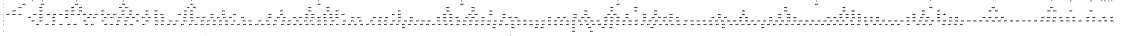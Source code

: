 digraph "DD" {
size = "7.5,10"
center = true;
edge [dir = none];
{ node [shape = plaintext];
  edge [style = invis];
  "CONST NODES" [style = invis];
" 0 " -> " 1 " -> " 2 " -> " 3 " -> " 4 " -> " 5 " -> " 6 " -> " 7 " -> " 8 " -> "CONST NODES"; 
}
{ rank = same; node [shape = box]; edge [style = invis];
"F0" -> "F1" -> "F2" -> "F3" -> "F4" -> "F5" -> "F6" -> "F7" -> "F8" -> "F9" -> "F10" -> "F11" -> "F12" -> "F13" -> "F14" -> "F15" -> "F16" -> "F17"; }
{ rank = same; " 0 ";
"0x8ed2df";
"0x8ed18d";
"0x8ed363";
"0x8ed0c2";
"0x8ed0d2";
"0x8ed269";
"0x8ed1f3";
"0x8ed0f8";
"0x8ed135";
}
{ rank = same; " 1 ";
"0x8ed3a1";
"0x8ed1cd";
"0x8ed0d1";
"0x8ed0f0";
"0x8ed239";
"0x8ed334";
"0x8ed1f2";
"0x8ed268";
"0x8ed0f7";
"0x8ed4d9";
"0x8ed18c";
"0x8ed3bb";
"0x8ed0c1";
"0x8ed12a";
"0x8ed177";
"0x8ed2b2";
"0x8ed2de";
"0x8ed362";
"0x8ed134";
}
{ rank = same; " 2 ";
"0x8ed0cf";
"0x8ed3a0";
"0x8ed3ba";
"0x8ed2dd";
"0x8ed1da";
"0x8ed0ef";
"0x8ed1f1";
"0x8ed361";
"0x8ed1cc";
"0x8ed35a";
"0x8ed4e7";
"0x8ed320";
"0x8ed129";
"0x8ed12e";
"0x8ed398";
"0x8ed333";
"0x8ed4cf";
"0x8ed17b";
"0x8ed4f3";
"0x8ed24a";
"0x8ed151";
"0x8ed286";
"0x8ed133";
"0x8ed211";
"0x8ed176";
"0x8ed0bf";
"0x8ed10a";
"0x8ed4d8";
"0x8ed18b";
"0x8ed0e3";
"0x8ed1a4";
"0x8ed238";
"0x8ed0f5";
"0x8ed3b7";
"0x8ed267";
"0x8ed2b1";
"0x8ed2c1";
}
{ rank = same; " 3 ";
"0x8ed2d1";
"0x8ed145";
"0x8ed0df";
"0x8ed1cb";
"0x8ed11c";
"0x8ed2b9";
"0x8ed0bb";
"0x8ed150";
"0x8ed263";
"0x8ed1d1";
"0x8ed0ee";
"0x8ed0be";
"0x8ed393";
"0x8ed175";
"0x8ed360";
"0x8ed0cb";
"0x8ed1e7";
"0x8ed178";
"0x8ed249";
"0x8ed2dc";
"0x8ed2b0";
"0x8ed128";
"0x8ed237";
"0x8ed326";
"0x8ed276";
"0x8ed39f";
"0x8ed210";
"0x8ed266";
"0x8ed353";
"0x8ed2c0";
"0x8ed108";
"0x8ed0e2";
"0x8ed319";
"0x8ed109";
"0x8ed12d";
"0x8ed131";
"0x8ed39c";
"0x8ed1d9";
"0x8ed0c0";
"0x8ed2a8";
"0x8ed17a";
"0x8ed359";
"0x8ed242";
"0x8ed31f";
"0x8ed234";
"0x8ed0d0";
"0x8ed397";
"0x8ed1a3";
"0x8ed0f6";
"0x8ed183";
"0x8ed132";
"0x8ed0e7";
"0x8ed12b";
"0x8ed332";
"0x8ed198";
"0x8ed1f0";
"0x8ed0f2";
"0x8ed0f4";
"0x8ed308";
"0x8ed16d";
"0x8ed200";
"0x8ed18a";
"0x8ed285";
"0x8ed1c6";
"0x8ed0ce";
}
{ rank = same; " 4 ";
"0x8ed3ad";
"0x8ed3b6";
"0x8ed1d8";
"0x8ed1c8";
"0x8ed233";
"0x8ed0de";
"0x8ed0ed";
"0x8ed1a2";
"0x8ed4e4";
"0x8ed1d0";
"0x8ed11b";
"0x8ed2a7";
"0x8ed375";
"0x8ed164";
"0x8ed4f7";
"0x8ed191";
"0x8ed25e";
"0x8ed1f8";
"0x8ed4d7";
"0x8ed4ce";
"0x8ed2da";
"0x8ed26f";
"0x8ed4ca";
"0x8ed13b";
"0x8ed20f";
"0x8ed2db";
"0x8ed2af";
"0x8ed1c5";
"0x8ed12c";
"0x8ed35d";
"0x8ed230";
"0x8ed0ba";
"0x8ed246";
"0x8ed314";
"0x8ed265";
"0x8ed323";
"0x8ed23d";
"0x8ed1ce";
"0x8ed197";
"0x8ed350";
"0x8ed16c";
"0x8ed307";
"0x8ed2be";
"0x8ed4f5";
"0x8ed3b9";
"0x8ed15a";
"0x8ed39b";
"0x8ed1ef";
"0x8ed2ce";
"0x8ed4e6";
"0x8ed118";
"0x8ed4c3";
"0x8ed0e6";
"0x8ed2d0";
"0x8ed2a4";
"0x8ed22a";
"0x8ed241";
"0x8ed144";
"0x8ed2b8";
"0x8ed1c2";
"0x8ed204";
"0x8ed356";
"0x8ed38b";
"0x8ed4f2";
"0x8ed31c";
"0x8ed189";
"0x8ed352";
"0x8ed392";
"0x8ed19a";
"0x8ed2b6";
"0x8ed0fe";
"0x8ed112";
"0x8ed27d";
"0x8ed1e6";
"0x8ed325";
"0x8ed369";
"0x8ed174";
"0x8ed4ec";
"0x8ed179";
"0x8ed262";
"0x8ed32f";
"0x8ed0f3";
"0x8ed396";
"0x8ed127";
"0x8ed3b4";
"0x8ed236";
"0x8ed304";
"0x8ed39e";
"0x8ed331";
"0x8ed248";
"0x8ed1ed";
"0x8ed2ad";
"0x8ed35f";
"0x8ed31e";
"0x8ed1ca";
"0x8ed0ca";
"0x8ed149";
"0x8ed2bf";
"0x8ed14f";
"0x8ed1ff";
"0x8ed275";
"0x8ed284";
"0x8ed318";
"0x8ed107";
"0x8ed380";
"0x8ed358";
"0x8ed130";
}
{ rank = same; " 5 ";
"0x8ed306";
"0x8ed1fa";
"0x8ed321";
"0x8ed315";
"0x8ed4d6";
"0x8ed35c";
"0x8ed14e";
"0x8ed196";
"0x8ed26e";
"0x8ed35e";
"0x8ed312";
"0x8ed34e";
"0x8ed4c5";
"0x8ed367";
"0x8ed240";
"0x8ed39a";
"0x8ed32e";
"0x8ed2a2";
"0x8ed324";
"0x8ed390";
"0x8ed111";
"0x8ed27c";
"0x8ed2a3";
"0x8ed21f";
"0x8ed13a";
"0x8ed1a1";
"0x8ed373";
"0x8ed2b3";
"0x8ed35b";
"0x8ed31b";
"0x8ed4c1";
"0x8ed394";
"0x8ed4eb";
"0x8ed194";
"0x8ed1d7";
"0x8ed354";
"0x8ed19c";
"0x8ed4de";
"0x8ed1b2";
"0x8ed31d";
"0x8ed163";
"0x8ed2a6";
"0x8ed2ae";
"0x8ed1c9";
"0x8ed4f0";
"0x8ed1ee";
"0x8ed4e2";
"0x8ed2bd";
"0x8ed0b9";
"0x8ed2b7";
"0x8ed281";
"0x8ed4d5";
"0x8ed302";
"0x8ed317";
"0x8ed2a5";
"0x8ed386";
"0x8ed1f5";
"0x8ed38a";
"0x8ed313";
"0x8ed16b";
"0x8ed29b";
"0x8ed283";
"0x8ed3b8";
"0x8ed1dd";
"0x8ed2ac";
"0x8ed201";
"0x8ed11a";
"0x8ed140";
"0x8ed4e5";
"0x8ed355";
"0x8ed20e";
"0x8ed39d";
"0x8ed232";
"0x8ed399";
"0x8ed1b8";
"0x8ed395";
"0x8ed225";
"0x8ed17f";
"0x8ed2c4";
"0x8ed161";
"0x8ed173";
"0x8ed126";
"0x8ed22f";
"0x8ed2aa";
"0x8ed3b5";
"0x8ed279";
"0x8ed37f";
"0x8ed322";
"0x8ed4c9";
"0x8ed3b3";
"0x8ed351";
"0x8ed330";
"0x8ed199";
"0x8ed25d";
"0x8ed24e";
"0x8ed229";
"0x8ed0fd";
"0x8ed4c2";
"0x8ed3ac";
"0x8ed2ba";
"0x8ed217";
"0x8ed303";
"0x8ed1b0";
"0x8ed3ab";
"0x8ed305";
"0x8ed235";
"0x8ed1c4";
"0x8ed250";
"0x8ed1c7";
"0x8ed2c9";
"0x8ed2f4";
"0x8ed117";
"0x8ed4cd";
"0x8ed261";
"0x8ed1fe";
"0x8ed31a";
"0x8ed4f1";
"0x8ed357";
"0x8ed2d9";
"0x8ed4c8";
"0x8ed2fe";
"0x8ed2e8";
"0x8ed32d";
"0x8ed368";
"0x8ed272";
"0x8ed2b5";
"0x8ed0c9";
"0x8ed188";
"0x8ed208";
"0x8ed1e5";
"0x8ed0ec";
"0x8ed391";
"0x8ed105";
"0x8ed3b2";
"0x8ed34f";
"0x8ed37e";
"0x8ed159";
"0x8ed4e3";
"0x8ed1f7";
"0x8ed264";
"0x8ed274";
"0x8ed203";
"0x8ed1c1";
"0x8ed1cf";
"0x8ed374";
"0x8ed23c";
"0x8ed2cd";
"0x8ed26b";
"0x8ed1ec";
"0x8ed190";
"0x8ed2cf";
"0x8ed0e5";
"0x8ed0dc";
"0x8ed143";
"0x8ed244";
}
{ rank = same; " 6 ";
"0x8ed0eb";
"0x8ed13e";
"0x8ed0d4";
"0x8ed28b";
"0x8ed260";
"0x8ed271";
"0x8ed25f";
"0x8ed2a1";
"0x8ed23e";
"0x8ed243";
"0x8ed125";
"0x8ed0c5";
"0x8ed26c";
"0x8ed158";
"0x8ed26d";
"0x8ed142";
"0x8ed1a6";
"0x8ed23f";
"0x8ed23b";
"0x8ed26a";
"0x8ed110";
"0x8ed1d2";
"0x8ed106";
"0x8ed138";
"0x8ed273";
"0x8ed148";
"0x8ed141";
"0x8ed0e0";
"0x8ed1dc";
"0x8ed205";
"0x8ed1df";
"0x8ed18f";
"0x8ed29a";
"0x8ed21e";
"0x8ed0bd";
"0x8ed0cd";
"0x8ed1f9";
"0x8ed192";
"0x8ed216";
"0x8ed2f9";
"0x8ed0e1";
"0x8ed1ac";
"0x8ed0f1";
"0x8ed372";
"0x8ed103";
"0x8ed1c3";
"0x8ed13f";
"0x8ed33c";
"0x8ed2e7";
"0x8ed1f4";
"0x8ed343";
"0x8ed24d";
"0x8ed21a";
"0x8ed155";
"0x8ed1a0";
"0x8ed195";
"0x8ed27a";
"0x8ed19f";
"0x8ed0ff";
"0x8ed193";
"0x8ed27b";
"0x8ed10d";
"0x8ed25b";
"0x8ed207";
"0x8ed0e4";
"0x8ed231";
"0x8ed0db";
"0x8ed252";
"0x8ed0c4";
"0x8ed294";
"0x8ed293";
"0x8ed27e";
"0x8ed1fb";
"0x8ed2cc";
"0x8ed1fd";
"0x8ed280";
"0x8ed15b";
"0x8ed27f";
"0x8ed2a9";
"0x8ed139";
"0x8ed0b5";
"0x8ed160";
"0x8ed278";
"0x8ed101";
"0x8ed277";
"0x8ed0f9";
"0x8ed14d";
"0x8ed0dd";
"0x8ed25c";
"0x8ed113";
"0x8ed1d6";
"0x8ed186";
"0x8ed2ab";
"0x8ed1ad";
"0x8ed16a";
"0x8ed166";
"0x8ed2d8";
"0x8ed169";
"0x8ed12f";
"0x8ed0b8";
"0x8ed0c8";
"0x8ed245";
"0x8ed119";
"0x8ed2ee";
"0x8ed120";
"0x8ed20d";
"0x8ed1ae";
"0x8ed153";
"0x8ed1a5";
"0x8ed2e4";
"0x8ed0da";
"0x8ed187";
"0x8ed212";
"0x8ed17d";
"0x8ed0d5";
"0x8ed1b1";
"0x8ed152";
"0x8ed16e";
"0x8ed2e6";
"0x8ed2e9";
"0x8ed1c0";
"0x8ed21b";
"0x8ed1a9";
"0x8ed1f6";
"0x8ed288";
"0x8ed24f";
"0x8ed18e";
"0x8ed23a";
"0x8ed20a";
"0x8ed0fc";
"0x8ed0d6";
"0x8ed2bc";
"0x8ed282";
"0x8ed2f3";
"0x8ed1aa";
"0x8ed2ef";
"0x8ed104";
"0x8ed289";
"0x8ed10e";
"0x8ed1b7";
"0x8ed270";
"0x8ed347";
"0x8ed287";
}
{ rank = same; " 7 ";
"0x8ed0cc";
"0x8ed0b7";
"0x8ed0c7";
"0x8ed136";
"0x8ed0fa";
"0x8ed0c3";
"0x8ed0d3";
"0x8ed137";
"0x8ed13d";
"0x8ed13c";
"0x8ed0bc";
"0x8ed0fb";
}
{ rank = same; " 8 ";
"0x8ed0c6";
"0x8ed0b6";
}
{ rank = same; "CONST NODES";
{ node [shape = box]; "0x5c15b4";
"0x5c15b3";
}
}
"F0" -> "0x8ed0c2" [style = solid];
"F1" -> "0x8ed0d2" [style = solid];
"F2" -> "0x8ed0f8" [style = solid];
"F3" -> "0x8ed135" [style = solid];
"F4" -> "0x8ed18d" [style = solid];
"F5" -> "0x8ed1f3" [style = solid];
"F6" -> "0x8ed269" [style = solid];
"F7" -> "0x8ed2df" [style = solid];
"F8" -> "0x8ed363" [style = solid];
"F9" -> "0x8ed3a1" [style = solid];
"F10" -> "0x8ed3bb" [style = solid];
"F11" -> "0x8ed4d9" [style = solid];
"F12" -> "0x8ed4e7" [style = solid];
"F13" -> "0x8ed4f3" [style = solid];
"F14" -> "0x8ed4f5" [style = solid];
"F15" -> "0x8ed4f7" [style = solid];
"F16" -> "0x5c15b4" [style = solid];
"F17" -> "0x8ed4c2" [style = solid];
"0x8ed2df" -> "0x8ed2b2";
"0x8ed2df" -> "0x8ed2de" [style = dashed];
"0x8ed18d" -> "0x8ed177";
"0x8ed18d" -> "0x8ed18c" [style = dashed];
"0x8ed363" -> "0x8ed362";
"0x8ed363" -> "0x8ed334" [style = dashed];
"0x8ed0c2" -> "0x8ed0c1";
"0x8ed0c2" -> "0x5c15b4" [style = dashed];
"0x8ed0d2" -> "0x8ed0d1";
"0x8ed0d2" -> "0x5c15b4" [style = dashed];
"0x8ed269" -> "0x8ed239";
"0x8ed269" -> "0x8ed268" [style = dashed];
"0x8ed1f3" -> "0x8ed1cd";
"0x8ed1f3" -> "0x8ed1f2" [style = dashed];
"0x8ed0f8" -> "0x8ed0f0";
"0x8ed0f8" -> "0x8ed0f7" [style = dashed];
"0x8ed135" -> "0x8ed12a";
"0x8ed135" -> "0x8ed134" [style = dashed];
"0x8ed3a1" -> "0x8ed398";
"0x8ed3a1" -> "0x8ed3a0" [style = dashed];
"0x8ed1cd" -> "0x8ed1a4";
"0x8ed1cd" -> "0x8ed1cc" [style = dashed];
"0x8ed0d1" -> "0x8ed0cf";
"0x8ed0d1" -> "0x8ed0d0" [style = dashed];
"0x8ed0f0" -> "0x8ed0e3";
"0x8ed0f0" -> "0x8ed0ef" [style = dashed];
"0x8ed239" -> "0x8ed211";
"0x8ed239" -> "0x8ed238" [style = dashed];
"0x8ed334" -> "0x8ed320";
"0x8ed334" -> "0x8ed333" [style = dashed];
"0x8ed1f2" -> "0x8ed1da";
"0x8ed1f2" -> "0x8ed1f1" [style = dashed];
"0x8ed268" -> "0x8ed24a";
"0x8ed268" -> "0x8ed267" [style = dashed];
"0x8ed0f7" -> "0x8ed0f5";
"0x8ed0f7" -> "0x8ed0f6" [style = dashed];
"0x8ed4d9" -> "0x8ed4d8";
"0x8ed4d9" -> "0x8ed4cf" [style = dashed];
"0x8ed18c" -> "0x8ed17b";
"0x8ed18c" -> "0x8ed18b" [style = dashed];
"0x8ed3bb" -> "0x8ed3b7";
"0x8ed3bb" -> "0x8ed3ba" [style = dashed];
"0x8ed0c1" -> "0x8ed0bf";
"0x8ed0c1" -> "0x8ed0c0" [style = dashed];
"0x8ed12a" -> "0x8ed10a";
"0x8ed12a" -> "0x8ed129" [style = dashed];
"0x8ed177" -> "0x8ed151";
"0x8ed177" -> "0x8ed176" [style = dashed];
"0x8ed2b2" -> "0x8ed286";
"0x8ed2b2" -> "0x8ed2b1" [style = dashed];
"0x8ed2de" -> "0x8ed2c1";
"0x8ed2de" -> "0x8ed2dd" [style = dashed];
"0x8ed362" -> "0x8ed35a";
"0x8ed362" -> "0x8ed361" [style = dashed];
"0x8ed134" -> "0x8ed12e";
"0x8ed134" -> "0x8ed133" [style = dashed];
"0x8ed0cf" -> "0x8ed0cb";
"0x8ed0cf" -> "0x8ed0ce" [style = dashed];
"0x8ed3a0" -> "0x8ed39c";
"0x8ed3a0" -> "0x8ed39f" [style = dashed];
"0x8ed3ba" -> "0x8ed3b9";
"0x8ed3ba" -> "0x8ed3ad" [style = dashed];
"0x8ed2dd" -> "0x8ed2dc";
"0x8ed2dd" -> "0x8ed2d1" [style = dashed];
"0x8ed1da" -> "0x8ed1d1";
"0x8ed1da" -> "0x8ed1d9" [style = dashed];
"0x8ed0ef" -> "0x8ed0e7";
"0x8ed0ef" -> "0x8ed0ee" [style = dashed];
"0x8ed1f1" -> "0x8ed1f0";
"0x8ed1f1" -> "0x8ed1e7" [style = dashed];
"0x8ed361" -> "0x8ed360";
"0x8ed361" -> "0x8ed308" [style = dashed];
"0x8ed1cc" -> "0x8ed1c6";
"0x8ed1cc" -> "0x8ed1cb" [style = dashed];
"0x8ed35a" -> "0x8ed353";
"0x8ed35a" -> "0x8ed359" [style = dashed];
"0x8ed4e7" -> "0x8ed4e4";
"0x8ed4e7" -> "0x8ed4e6" [style = dashed];
"0x8ed320" -> "0x8ed319";
"0x8ed320" -> "0x8ed31f" [style = dashed];
"0x8ed129" -> "0x8ed128";
"0x8ed129" -> "0x8ed11c" [style = dashed];
"0x8ed12e" -> "0x8ed12b";
"0x8ed12e" -> "0x8ed12d" [style = dashed];
"0x8ed398" -> "0x8ed393";
"0x8ed398" -> "0x8ed397" [style = dashed];
"0x8ed333" -> "0x8ed326";
"0x8ed333" -> "0x8ed332" [style = dashed];
"0x8ed4cf" -> "0x8ed4ca";
"0x8ed4cf" -> "0x8ed4ce" [style = dashed];
"0x8ed17b" -> "0x8ed178";
"0x8ed17b" -> "0x8ed17a" [style = dashed];
"0x8ed4f3" -> "0x8ed4f2";
"0x8ed4f3" -> "0x8ed4ec" [style = dashed];
"0x8ed24a" -> "0x8ed242";
"0x8ed24a" -> "0x8ed249" [style = dashed];
"0x8ed151" -> "0x8ed145";
"0x8ed151" -> "0x8ed150" [style = dashed];
"0x8ed286" -> "0x8ed276";
"0x8ed286" -> "0x8ed285" [style = dashed];
"0x8ed133" -> "0x8ed131";
"0x8ed133" -> "0x8ed132" [style = dashed];
"0x8ed211" -> "0x8ed200";
"0x8ed211" -> "0x8ed210" [style = dashed];
"0x8ed176" -> "0x8ed175";
"0x8ed176" -> "0x8ed16d" [style = dashed];
"0x8ed0bf" -> "0x8ed0bb";
"0x8ed0bf" -> "0x8ed0be" [style = dashed];
"0x8ed10a" -> "0x8ed108";
"0x8ed10a" -> "0x8ed109" [style = dashed];
"0x8ed4d8" -> "0x8ed4d7";
"0x8ed4d8" -> "0x8ed4c3" [style = dashed];
"0x8ed18b" -> "0x8ed18a";
"0x8ed18b" -> "0x8ed183" [style = dashed];
"0x8ed0e3" -> "0x8ed0df";
"0x8ed0e3" -> "0x8ed0e2" [style = dashed];
"0x8ed1a4" -> "0x8ed198";
"0x8ed1a4" -> "0x8ed1a3" [style = dashed];
"0x8ed238" -> "0x8ed234";
"0x8ed238" -> "0x8ed237" [style = dashed];
"0x8ed0f5" -> "0x8ed0f2";
"0x8ed0f5" -> "0x8ed0f4" [style = dashed];
"0x8ed3b7" -> "0x8ed3b4";
"0x8ed3b7" -> "0x8ed3b6" [style = dashed];
"0x8ed267" -> "0x8ed263";
"0x8ed267" -> "0x8ed266" [style = dashed];
"0x8ed2b1" -> "0x8ed2a8";
"0x8ed2b1" -> "0x8ed2b0" [style = dashed];
"0x8ed2c1" -> "0x8ed2b9";
"0x8ed2c1" -> "0x8ed2c0" [style = dashed];
"0x8ed2d1" -> "0x8ed2ce";
"0x8ed2d1" -> "0x8ed2d0" [style = dashed];
"0x8ed145" -> "0x8ed13b";
"0x8ed145" -> "0x8ed144" [style = dashed];
"0x8ed0df" -> "0x8ed0d4";
"0x8ed0df" -> "0x8ed0de" [style = dashed];
"0x8ed1cb" -> "0x8ed1c8";
"0x8ed1cb" -> "0x8ed1ca" [style = dashed];
"0x8ed11c" -> "0x8ed118";
"0x8ed11c" -> "0x8ed11b" [style = dashed];
"0x8ed2b9" -> "0x8ed2b6";
"0x8ed2b9" -> "0x8ed2b8" [style = dashed];
"0x8ed0bb" -> "0x5c15b3";
"0x8ed0bb" -> "0x8ed0ba" [style = dashed];
"0x8ed150" -> "0x8ed14f";
"0x8ed150" -> "0x8ed149" [style = dashed];
"0x8ed263" -> "0x8ed25e";
"0x8ed263" -> "0x8ed262" [style = dashed];
"0x8ed1d1" -> "0x8ed1ce";
"0x8ed1d1" -> "0x8ed1d0" [style = dashed];
"0x8ed0ee" -> "0x8ed0ed";
"0x8ed0ee" -> "0x8ed0b5" [style = dashed];
"0x8ed0be" -> "0x5c15b3";
"0x8ed0be" -> "0x8ed0bd" [style = dashed];
"0x8ed393" -> "0x8ed392";
"0x8ed393" -> "0x8ed369" [style = dashed];
"0x8ed175" -> "0x8ed174";
"0x8ed175" -> "0x8ed15a" [style = dashed];
"0x8ed360" -> "0x8ed35d";
"0x8ed360" -> "0x8ed35f" [style = dashed];
"0x8ed0cb" -> "0x8ed0c4";
"0x8ed0cb" -> "0x8ed0ca" [style = dashed];
"0x8ed1e7" -> "0x8ed1e6";
"0x8ed1e7" -> "0x8ed0b5" [style = dashed];
"0x8ed178" -> "0x8ed10d";
"0x8ed178" -> "0x8ed0b5" [style = dashed];
"0x8ed249" -> "0x8ed246";
"0x8ed249" -> "0x8ed248" [style = dashed];
"0x8ed2dc" -> "0x8ed2da";
"0x8ed2dc" -> "0x8ed2db" [style = dashed];
"0x8ed2b0" -> "0x8ed2ad";
"0x8ed2b0" -> "0x8ed2af" [style = dashed];
"0x8ed128" -> "0x8ed127";
"0x8ed128" -> "0x8ed112" [style = dashed];
"0x8ed237" -> "0x8ed236";
"0x8ed237" -> "0x8ed22a" [style = dashed];
"0x8ed326" -> "0x8ed323";
"0x8ed326" -> "0x8ed325" [style = dashed];
"0x8ed276" -> "0x8ed26f";
"0x8ed276" -> "0x8ed275" [style = dashed];
"0x8ed39f" -> "0x8ed39e";
"0x8ed39f" -> "0x8ed38b" [style = dashed];
"0x8ed210" -> "0x8ed204";
"0x8ed210" -> "0x8ed20f" [style = dashed];
"0x8ed266" -> "0x8ed265";
"0x8ed266" -> "0x8ed0bd" [style = dashed];
"0x8ed353" -> "0x8ed350";
"0x8ed353" -> "0x8ed352" [style = dashed];
"0x8ed2c0" -> "0x8ed2be";
"0x8ed2c0" -> "0x8ed2bf" [style = dashed];
"0x8ed108" -> "0x8ed0fe";
"0x8ed108" -> "0x8ed107" [style = dashed];
"0x8ed0e2" -> "0x5c15b3";
"0x8ed0e2" -> "0x8ed0e1" [style = dashed];
"0x8ed319" -> "0x8ed314";
"0x8ed319" -> "0x8ed318" [style = dashed];
"0x8ed109" -> "0x8ed0bc";
"0x8ed109" -> "0x8ed0cd" [style = dashed];
"0x8ed12d" -> "0x8ed12c";
"0x8ed12d" -> "0x5c15b4" [style = dashed];
"0x8ed131" -> "0x8ed130";
"0x8ed131" -> "0x5c15b4" [style = dashed];
"0x8ed39c" -> "0x8ed39b";
"0x8ed39c" -> "0x8ed380" [style = dashed];
"0x8ed1d9" -> "0x8ed1d8";
"0x8ed1d9" -> "0x8ed0bd" [style = dashed];
"0x8ed0c0" -> "0x5c15b3";
"0x8ed0c0" -> "0x5c15b4" [style = dashed];
"0x8ed2a8" -> "0x8ed2a4";
"0x8ed2a8" -> "0x8ed2a7" [style = dashed];
"0x8ed17a" -> "0x8ed179";
"0x8ed17a" -> "0x8ed0b5" [style = dashed];
"0x8ed359" -> "0x8ed356";
"0x8ed359" -> "0x8ed358" [style = dashed];
"0x8ed242" -> "0x8ed23d";
"0x8ed242" -> "0x8ed241" [style = dashed];
"0x8ed31f" -> "0x8ed31c";
"0x8ed31f" -> "0x8ed31e" [style = dashed];
"0x8ed234" -> "0x8ed230";
"0x8ed234" -> "0x8ed233" [style = dashed];
"0x8ed0d0" -> "0x8ed0b5";
"0x8ed0d0" -> "0x5c15b3" [style = dashed];
"0x8ed397" -> "0x8ed396";
"0x8ed397" -> "0x8ed375" [style = dashed];
"0x8ed1a3" -> "0x8ed19a";
"0x8ed1a3" -> "0x8ed1a2" [style = dashed];
"0x8ed0f6" -> "0x8ed0b5";
"0x8ed0f6" -> "0x5c15b4" [style = dashed];
"0x8ed183" -> "0x8ed0bd";
"0x8ed183" -> "0x5c15b4" [style = dashed];
"0x8ed132" -> "0x8ed0c5";
"0x8ed132" -> "0x5c15b4" [style = dashed];
"0x8ed0e7" -> "0x8ed0e6";
"0x8ed0e7" -> "0x8ed0b5" [style = dashed];
"0x8ed12b" -> "0x8ed0d5";
"0x8ed12b" -> "0x5c15b4" [style = dashed];
"0x8ed332" -> "0x8ed32f";
"0x8ed332" -> "0x8ed331" [style = dashed];
"0x8ed198" -> "0x8ed191";
"0x8ed198" -> "0x8ed197" [style = dashed];
"0x8ed1f0" -> "0x8ed1ed";
"0x8ed1f0" -> "0x8ed1ef" [style = dashed];
"0x8ed0f2" -> "0x8ed0f1";
"0x8ed0f2" -> "0x5c15b4" [style = dashed];
"0x8ed0f4" -> "0x8ed0f3";
"0x8ed0f4" -> "0x5c15b4" [style = dashed];
"0x8ed308" -> "0x8ed304";
"0x8ed308" -> "0x8ed307" [style = dashed];
"0x8ed16d" -> "0x8ed164";
"0x8ed16d" -> "0x8ed16c" [style = dashed];
"0x8ed200" -> "0x8ed1f8";
"0x8ed200" -> "0x8ed1ff" [style = dashed];
"0x8ed18a" -> "0x8ed189";
"0x8ed18a" -> "0x8ed11b" [style = dashed];
"0x8ed285" -> "0x8ed27d";
"0x8ed285" -> "0x8ed284" [style = dashed];
"0x8ed1c6" -> "0x8ed1c2";
"0x8ed1c6" -> "0x8ed1c5" [style = dashed];
"0x8ed0ce" -> "0x8ed0b5";
"0x8ed0ce" -> "0x8ed0cd" [style = dashed];
"0x8ed3ad" -> "0x8ed3ab";
"0x8ed3ad" -> "0x8ed3ac" [style = dashed];
"0x8ed3b6" -> "0x8ed3b5";
"0x8ed3b6" -> "0x8ed3ac" [style = dashed];
"0x8ed1d8" -> "0x8ed1d7";
"0x8ed1d8" -> "0x8ed0da" [style = dashed];
"0x8ed1c8" -> "0x8ed1c7";
"0x8ed1c8" -> "0x8ed1b8" [style = dashed];
"0x8ed233" -> "0x8ed232";
"0x8ed233" -> "0x8ed21f" [style = dashed];
"0x8ed0de" -> "0x8ed0dc";
"0x8ed0de" -> "0x8ed0dd" [style = dashed];
"0x8ed0ed" -> "0x8ed0eb";
"0x8ed0ed" -> "0x8ed0ec" [style = dashed];
"0x8ed1a2" -> "0x8ed1a1";
"0x8ed1a2" -> "0x8ed19c" [style = dashed];
"0x8ed4e4" -> "0x8ed4e2";
"0x8ed4e4" -> "0x8ed4e3" [style = dashed];
"0x8ed1d0" -> "0x8ed1cf";
"0x8ed1d0" -> "0x8ed0bd" [style = dashed];
"0x8ed11b" -> "0x8ed11a";
"0x8ed11b" -> "0x8ed119" [style = dashed];
"0x8ed2a7" -> "0x8ed2a5";
"0x8ed2a7" -> "0x8ed2a6" [style = dashed];
"0x8ed375" -> "0x8ed373";
"0x8ed375" -> "0x8ed374" [style = dashed];
"0x8ed164" -> "0x8ed161";
"0x8ed164" -> "0x8ed163" [style = dashed];
"0x8ed4f7" -> "0x8ed4c5";
"0x8ed4f7" -> "0x5c15b4" [style = dashed];
"0x8ed191" -> "0x8ed18e";
"0x8ed191" -> "0x8ed190" [style = dashed];
"0x8ed25e" -> "0x8ed25d";
"0x8ed25e" -> "0x8ed24e" [style = dashed];
"0x8ed1f8" -> "0x8ed1f5";
"0x8ed1f8" -> "0x8ed1f7" [style = dashed];
"0x8ed4d7" -> "0x8ed4d5";
"0x8ed4d7" -> "0x8ed4d6" [style = dashed];
"0x8ed4ce" -> "0x8ed4cd";
"0x8ed4ce" -> "0x5c15b4" [style = dashed];
"0x8ed2da" -> "0x8ed2d9";
"0x8ed2da" -> "0x8ed2c4" [style = dashed];
"0x8ed26f" -> "0x8ed26b";
"0x8ed26f" -> "0x8ed26e" [style = dashed];
"0x8ed4ca" -> "0x8ed4c8";
"0x8ed4ca" -> "0x8ed4c9" [style = dashed];
"0x8ed13b" -> "0x8ed138";
"0x8ed13b" -> "0x8ed13a" [style = dashed];
"0x8ed20f" -> "0x8ed20e";
"0x8ed20f" -> "0x8ed208" [style = dashed];
"0x8ed2db" -> "0x8ed1b2";
"0x8ed2db" -> "0x8ed1b1" [style = dashed];
"0x8ed2af" -> "0x8ed2ae";
"0x8ed2af" -> "0x8ed29b" [style = dashed];
"0x8ed1c5" -> "0x8ed1c4";
"0x8ed1c5" -> "0x8ed1b0" [style = dashed];
"0x8ed12c" -> "0x8ed0d4";
"0x8ed12c" -> "0x5c15b3" [style = dashed];
"0x8ed35d" -> "0x8ed35b";
"0x8ed35d" -> "0x8ed35c" [style = dashed];
"0x8ed230" -> "0x8ed22f";
"0x8ed230" -> "0x8ed217" [style = dashed];
"0x8ed0ba" -> "0x8ed0b9";
"0x8ed0ba" -> "0x8ed0b8" [style = dashed];
"0x8ed246" -> "0x8ed244";
"0x8ed246" -> "0x8ed245" [style = dashed];
"0x8ed314" -> "0x8ed312";
"0x8ed314" -> "0x8ed313" [style = dashed];
"0x8ed265" -> "0x8ed250";
"0x8ed265" -> "0x8ed264" [style = dashed];
"0x8ed323" -> "0x8ed321";
"0x8ed323" -> "0x8ed322" [style = dashed];
"0x8ed23d" -> "0x8ed23c";
"0x8ed23d" -> "0x8ed1a9" [style = dashed];
"0x8ed1ce" -> "0x8ed0d5";
"0x8ed1ce" -> "0x8ed155" [style = dashed];
"0x8ed197" -> "0x8ed194";
"0x8ed197" -> "0x8ed196" [style = dashed];
"0x8ed350" -> "0x8ed34e";
"0x8ed350" -> "0x8ed34f" [style = dashed];
"0x8ed16c" -> "0x8ed16b";
"0x8ed16c" -> "0x8ed16a" [style = dashed];
"0x8ed307" -> "0x8ed305";
"0x8ed307" -> "0x8ed306" [style = dashed];
"0x8ed2be" -> "0x8ed2ba";
"0x8ed2be" -> "0x8ed2bd" [style = dashed];
"0x8ed4f5" -> "0x8ed4f0";
"0x8ed4f5" -> "0x8ed4eb" [style = dashed];
"0x8ed3b9" -> "0x8ed3b8";
"0x8ed3b9" -> "0x8ed368" [style = dashed];
"0x8ed15a" -> "0x8ed159";
"0x8ed15a" -> "0x8ed10e" [style = dashed];
"0x8ed39b" -> "0x8ed399";
"0x8ed39b" -> "0x8ed39a" [style = dashed];
"0x8ed1ef" -> "0x8ed1ee";
"0x8ed1ef" -> "0x8ed1b1" [style = dashed];
"0x8ed2ce" -> "0x8ed2c9";
"0x8ed2ce" -> "0x8ed2cd" [style = dashed];
"0x8ed4e6" -> "0x8ed4e5";
"0x8ed4e6" -> "0x8ed4de" [style = dashed];
"0x8ed118" -> "0x8ed0f9";
"0x8ed118" -> "0x8ed117" [style = dashed];
"0x8ed4c3" -> "0x8ed4c1";
"0x8ed4c3" -> "0x8ed4c2" [style = dashed];
"0x8ed0e6" -> "0x8ed0e5";
"0x8ed0e6" -> "0x8ed0da" [style = dashed];
"0x8ed2d0" -> "0x8ed119";
"0x8ed2d0" -> "0x8ed2cf" [style = dashed];
"0x8ed2a4" -> "0x8ed2a2";
"0x8ed2a4" -> "0x8ed2a3" [style = dashed];
"0x8ed22a" -> "0x8ed229";
"0x8ed22a" -> "0x8ed1a0" [style = dashed];
"0x8ed241" -> "0x8ed240";
"0x8ed241" -> "0x8ed0f1" [style = dashed];
"0x8ed144" -> "0x8ed140";
"0x8ed144" -> "0x8ed143" [style = dashed];
"0x8ed2b8" -> "0x8ed2b7";
"0x8ed2b8" -> "0x8ed273" [style = dashed];
"0x8ed1c2" -> "0x8ed1c1";
"0x8ed1c2" -> "0x8ed1a9" [style = dashed];
"0x8ed204" -> "0x8ed201";
"0x8ed204" -> "0x8ed203" [style = dashed];
"0x8ed356" -> "0x8ed354";
"0x8ed356" -> "0x8ed355" [style = dashed];
"0x8ed38b" -> "0x8ed159";
"0x8ed38b" -> "0x8ed38a" [style = dashed];
"0x8ed4f2" -> "0x8ed4f0";
"0x8ed4f2" -> "0x8ed4f1" [style = dashed];
"0x8ed31c" -> "0x8ed31a";
"0x8ed31c" -> "0x8ed31b" [style = dashed];
"0x8ed189" -> "0x8ed188";
"0x8ed189" -> "0x8ed17f" [style = dashed];
"0x8ed352" -> "0x8ed351";
"0x8ed352" -> "0x8ed2e8" [style = dashed];
"0x8ed392" -> "0x8ed390";
"0x8ed392" -> "0x8ed391" [style = dashed];
"0x8ed19a" -> "0x8ed199";
"0x8ed19a" -> "0x8ed18e" [style = dashed];
"0x8ed2b6" -> "0x8ed2b3";
"0x8ed2b6" -> "0x8ed2b5" [style = dashed];
"0x8ed0fe" -> "0x8ed0f9";
"0x8ed0fe" -> "0x8ed0fd" [style = dashed];
"0x8ed112" -> "0x8ed111";
"0x8ed112" -> "0x8ed0bd" [style = dashed];
"0x8ed27d" -> "0x8ed279";
"0x8ed27d" -> "0x8ed27c" [style = dashed];
"0x8ed1e6" -> "0x8ed148";
"0x8ed1e6" -> "0x8ed1e5" [style = dashed];
"0x8ed325" -> "0x8ed324";
"0x8ed325" -> "0x8ed280" [style = dashed];
"0x8ed369" -> "0x8ed367";
"0x8ed369" -> "0x8ed368" [style = dashed];
"0x8ed174" -> "0x8ed173";
"0x8ed174" -> "0x8ed155" [style = dashed];
"0x8ed4ec" -> "0x8ed4eb";
"0x8ed4ec" -> "0x8ed0b6" [style = dashed];
"0x8ed179" -> "0x8ed0f9";
"0x8ed179" -> "0x8ed0e0" [style = dashed];
"0x8ed262" -> "0x8ed261";
"0x8ed262" -> "0x8ed260" [style = dashed];
"0x8ed32f" -> "0x8ed32d";
"0x8ed32f" -> "0x8ed32e" [style = dashed];
"0x8ed0f3" -> "0x8ed0c4";
"0x8ed0f3" -> "0x8ed0b5" [style = dashed];
"0x8ed396" -> "0x8ed394";
"0x8ed396" -> "0x8ed395" [style = dashed];
"0x8ed127" -> "0x8ed126";
"0x8ed127" -> "0x8ed10d" [style = dashed];
"0x8ed3b4" -> "0x8ed3b2";
"0x8ed3b4" -> "0x8ed3b3" [style = dashed];
"0x8ed236" -> "0x8ed235";
"0x8ed236" -> "0x8ed225" [style = dashed];
"0x8ed304" -> "0x8ed302";
"0x8ed304" -> "0x8ed303" [style = dashed];
"0x8ed39e" -> "0x8ed39d";
"0x8ed39e" -> "0x8ed386" [style = dashed];
"0x8ed331" -> "0x8ed250";
"0x8ed331" -> "0x8ed330" [style = dashed];
"0x8ed248" -> "0x8ed169";
"0x8ed248" -> "0x8ed0da" [style = dashed];
"0x8ed1ed" -> "0x8ed1ec";
"0x8ed1ed" -> "0x8ed1dd" [style = dashed];
"0x8ed2ad" -> "0x8ed2aa";
"0x8ed2ad" -> "0x8ed2ac" [style = dashed];
"0x8ed35f" -> "0x8ed35e";
"0x8ed35f" -> "0x8ed2fe" [style = dashed];
"0x8ed31e" -> "0x8ed31d";
"0x8ed31e" -> "0x8ed2f3" [style = dashed];
"0x8ed1ca" -> "0x8ed1c9";
"0x8ed1ca" -> "0x8ed1b1" [style = dashed];
"0x8ed0ca" -> "0x8ed0c9";
"0x8ed0ca" -> "0x8ed0c8" [style = dashed];
"0x8ed149" -> "0x8ed148";
"0x8ed149" -> "0x8ed10e" [style = dashed];
"0x8ed2bf" -> "0x8ed27f";
"0x8ed2bf" -> "0x8ed166" [style = dashed];
"0x8ed14f" -> "0x8ed14e";
"0x8ed14f" -> "0x8ed14d" [style = dashed];
"0x8ed1ff" -> "0x8ed1fa";
"0x8ed1ff" -> "0x8ed1fe" [style = dashed];
"0x8ed275" -> "0x8ed272";
"0x8ed275" -> "0x8ed274" [style = dashed];
"0x8ed284" -> "0x8ed281";
"0x8ed284" -> "0x8ed283" [style = dashed];
"0x8ed318" -> "0x8ed315";
"0x8ed318" -> "0x8ed317" [style = dashed];
"0x8ed107" -> "0x8ed105";
"0x8ed107" -> "0x8ed106" [style = dashed];
"0x8ed380" -> "0x8ed37e";
"0x8ed380" -> "0x8ed37f" [style = dashed];
"0x8ed358" -> "0x8ed357";
"0x8ed358" -> "0x8ed2f4" [style = dashed];
"0x8ed130" -> "0x8ed12f";
"0x8ed130" -> "0x8ed0c5" [style = dashed];
"0x8ed306" -> "0x8ed252";
"0x8ed306" -> "0x8ed29a" [style = dashed];
"0x8ed1fa" -> "0x8ed1a9";
"0x8ed1fa" -> "0x8ed1f9" [style = dashed];
"0x8ed321" -> "0x8ed2f9";
"0x8ed321" -> "0x8ed104" [style = dashed];
"0x8ed315" -> "0x8ed288";
"0x8ed315" -> "0x8ed1f9" [style = dashed];
"0x8ed4d6" -> "0x8ed13d";
"0x8ed4d6" -> "0x8ed0c6" [style = dashed];
"0x8ed35c" -> "0x8ed2e9";
"0x8ed35c" -> "0x8ed280" [style = dashed];
"0x8ed14e" -> "0x8ed0c5";
"0x8ed14e" -> "0x8ed14d" [style = dashed];
"0x8ed196" -> "0x8ed195";
"0x8ed196" -> "0x8ed17d" [style = dashed];
"0x8ed26e" -> "0x8ed23f";
"0x8ed26e" -> "0x8ed26d" [style = dashed];
"0x8ed35e" -> "0x8ed347";
"0x8ed35e" -> "0x8ed0ff" [style = dashed];
"0x8ed312" -> "0x8ed1d2";
"0x8ed312" -> "0x8ed2e4" [style = dashed];
"0x8ed34e" -> "0x8ed1d6";
"0x8ed34e" -> "0x8ed2e4" [style = dashed];
"0x8ed4c5" -> "0x5c15b4";
"0x8ed4c5" -> "0x5c15b3" [style = dashed];
"0x8ed367" -> "0x8ed287";
"0x8ed367" -> "0x8ed10e" [style = dashed];
"0x8ed240" -> "0x8ed23e";
"0x8ed240" -> "0x8ed23f" [style = dashed];
"0x8ed39a" -> "0x8ed25c";
"0x8ed39a" -> "0x8ed0c3" [style = dashed];
"0x8ed32e" -> "0x8ed280";
"0x8ed32e" -> "0x8ed29a" [style = dashed];
"0x8ed2a2" -> "0x8ed2a1";
"0x8ed2a2" -> "0x8ed288" [style = dashed];
"0x8ed324" -> "0x8ed0e4";
"0x8ed324" -> "0x8ed0ff" [style = dashed];
"0x8ed390" -> "0x8ed2a1";
"0x8ed390" -> "0x8ed10e" [style = dashed];
"0x8ed111" -> "0x8ed110";
"0x8ed111" -> "0x8ed0bd" [style = dashed];
"0x8ed27c" -> "0x8ed0d4";
"0x8ed27c" -> "0x8ed27b" [style = dashed];
"0x8ed2a3" -> "0x8ed289";
"0x8ed2a3" -> "0x8ed28b" [style = dashed];
"0x8ed21f" -> "0x8ed21e";
"0x8ed21f" -> "0x8ed205" [style = dashed];
"0x8ed13a" -> "0x8ed138";
"0x8ed13a" -> "0x8ed139" [style = dashed];
"0x8ed1a1" -> "0x8ed19f";
"0x8ed1a1" -> "0x8ed1a0" [style = dashed];
"0x8ed373" -> "0x8ed205";
"0x8ed373" -> "0x8ed372" [style = dashed];
"0x8ed2b3" -> "0x8ed26c";
"0x8ed2b3" -> "0x8ed23f" [style = dashed];
"0x8ed35b" -> "0x8ed343";
"0x8ed35b" -> "0x8ed104" [style = dashed];
"0x8ed31b" -> "0x8ed2ee";
"0x8ed31b" -> "0x8ed2f3" [style = dashed];
"0x8ed4c1" -> "0x8ed136";
"0x8ed4c1" -> "0x8ed0bc" [style = dashed];
"0x8ed394" -> "0x8ed20d";
"0x8ed394" -> "0x8ed372" [style = dashed];
"0x8ed4eb" -> "0x8ed0b6";
"0x8ed4eb" -> "0x5c15b4" [style = dashed];
"0x8ed194" -> "0x8ed192";
"0x8ed194" -> "0x8ed193" [style = dashed];
"0x8ed1d7" -> "0x8ed160";
"0x8ed1d7" -> "0x8ed1d6" [style = dashed];
"0x8ed354" -> "0x8ed289";
"0x8ed354" -> "0x8ed113" [style = dashed];
"0x8ed19c" -> "0x8ed101";
"0x8ed19c" -> "0x8ed110" [style = dashed];
"0x8ed4de" -> "0x8ed0bc";
"0x8ed4de" -> "0x5c15b4" [style = dashed];
"0x8ed1b2" -> "0x8ed1ae";
"0x8ed1b2" -> "0x8ed1b1" [style = dashed];
"0x8ed31d" -> "0x8ed1dc";
"0x8ed31d" -> "0x8ed110" [style = dashed];
"0x8ed163" -> "0x8ed160";
"0x8ed163" -> "0x8ed0da" [style = dashed];
"0x8ed2a6" -> "0x8ed0db";
"0x8ed2a6" -> "0x8ed1b1" [style = dashed];
"0x8ed2ae" -> "0x8ed106";
"0x8ed2ae" -> "0x8ed120" [style = dashed];
"0x8ed1c9" -> "0x8ed0dd";
"0x8ed1c9" -> "0x8ed1b1" [style = dashed];
"0x8ed4f0" -> "0x8ed0c6";
"0x8ed4f0" -> "0x5c15b4" [style = dashed];
"0x8ed1ee" -> "0x8ed0e1";
"0x8ed1ee" -> "0x8ed1b1" [style = dashed];
"0x8ed4e2" -> "0x8ed0cc";
"0x8ed4e2" -> "0x8ed0c6" [style = dashed];
"0x8ed2bd" -> "0x8ed2bc";
"0x8ed2bd" -> "0x8ed27b" [style = dashed];
"0x8ed0b9" -> "0x8ed0b5";
"0x8ed0b9" -> "0x8ed0b8" [style = dashed];
"0x8ed2b7" -> "0x8ed1a6";
"0x8ed2b7" -> "0x8ed270" [style = dashed];
"0x8ed281" -> "0x8ed27e";
"0x8ed281" -> "0x8ed280" [style = dashed];
"0x8ed4d5" -> "0x5c15b4";
"0x8ed4d5" -> "0x8ed0cc" [style = dashed];
"0x8ed302" -> "0x8ed1dc";
"0x8ed302" -> "0x8ed24d" [style = dashed];
"0x8ed317" -> "0x8ed2e9";
"0x8ed317" -> "0x8ed2e7" [style = dashed];
"0x8ed2a5" -> "0x8ed125";
"0x8ed2a5" -> "0x8ed12f" [style = dashed];
"0x8ed386" -> "0x8ed166";
"0x8ed386" -> "0x8ed0bc" [style = dashed];
"0x8ed1f5" -> "0x8ed1f4";
"0x8ed1f5" -> "0x8ed0f1" [style = dashed];
"0x8ed38a" -> "0x8ed16a";
"0x8ed38a" -> "0x8ed0bc" [style = dashed];
"0x8ed313" -> "0x8ed21a";
"0x8ed313" -> "0x8ed2e7" [style = dashed];
"0x8ed16b" -> "0x8ed169";
"0x8ed16b" -> "0x8ed16a" [style = dashed];
"0x8ed29b" -> "0x8ed29a";
"0x8ed29b" -> "0x5c15b4" [style = dashed];
"0x8ed283" -> "0x8ed282";
"0x8ed283" -> "0x8ed166" [style = dashed];
"0x8ed3b8" -> "0x8ed372";
"0x8ed3b8" -> "0x8ed0b7" [style = dashed];
"0x8ed1dd" -> "0x8ed142";
"0x8ed1dd" -> "0x8ed1dc" [style = dashed];
"0x8ed2ac" -> "0x8ed2ab";
"0x8ed2ac" -> "0x8ed0b6" [style = dashed];
"0x8ed201" -> "0x8ed0d5";
"0x8ed201" -> "0x8ed1f4" [style = dashed];
"0x8ed11a" -> "0x8ed0bd";
"0x8ed11a" -> "0x8ed119" [style = dashed];
"0x8ed140" -> "0x8ed13e";
"0x8ed140" -> "0x8ed13f" [style = dashed];
"0x8ed4e5" -> "0x8ed0fb";
"0x8ed4e5" -> "0x8ed0b6" [style = dashed];
"0x8ed355" -> "0x8ed33c";
"0x8ed355" -> "0x8ed2f3" [style = dashed];
"0x8ed20e" -> "0x8ed20a";
"0x8ed20e" -> "0x8ed20d" [style = dashed];
"0x8ed39d" -> "0x8ed15b";
"0x8ed39d" -> "0x8ed10e" [style = dashed];
"0x8ed232" -> "0x8ed231";
"0x8ed232" -> "0x8ed21b" [style = dashed];
"0x8ed399" -> "0x8ed1c3";
"0x8ed399" -> "0x8ed186" [style = dashed];
"0x8ed1b8" -> "0x8ed1b7";
"0x8ed1b8" -> "0x8ed148" [style = dashed];
"0x8ed395" -> "0x8ed27b";
"0x8ed395" -> "0x8ed0fb" [style = dashed];
"0x8ed225" -> "0x8ed13e";
"0x8ed225" -> "0x8ed1a0" [style = dashed];
"0x8ed17f" -> "0x8ed101";
"0x8ed17f" -> "0x8ed0b8" [style = dashed];
"0x8ed2c4" -> "0x8ed155";
"0x8ed2c4" -> "0x8ed28b" [style = dashed];
"0x8ed161" -> "0x8ed152";
"0x8ed161" -> "0x8ed160" [style = dashed];
"0x8ed173" -> "0x8ed16e";
"0x8ed173" -> "0x8ed13f" [style = dashed];
"0x8ed126" -> "0x8ed125";
"0x8ed126" -> "0x8ed0d6" [style = dashed];
"0x8ed22f" -> "0x8ed1f6";
"0x8ed22f" -> "0x8ed212" [style = dashed];
"0x8ed2aa" -> "0x8ed2a9";
"0x8ed2aa" -> "0x8ed293" [style = dashed];
"0x8ed3b5" -> "0x8ed15b";
"0x8ed3b5" -> "0x8ed0d3" [style = dashed];
"0x8ed279" -> "0x8ed277";
"0x8ed279" -> "0x8ed278" [style = dashed];
"0x8ed37f" -> "0x8ed23b";
"0x8ed37f" -> "0x8ed0c3" [style = dashed];
"0x8ed322" -> "0x8ed2e6";
"0x8ed322" -> "0x8ed280" [style = dashed];
"0x8ed4c9" -> "0x8ed13c";
"0x8ed4c9" -> "0x8ed0c6" [style = dashed];
"0x8ed3b3" -> "0x8ed0c5";
"0x8ed3b3" -> "0x8ed13d" [style = dashed];
"0x8ed351" -> "0x8ed289";
"0x8ed351" -> "0x8ed1f9" [style = dashed];
"0x8ed330" -> "0x8ed25f";
"0x8ed330" -> "0x8ed29a" [style = dashed];
"0x8ed199" -> "0x8ed0b6";
"0x8ed199" -> "0x8ed18e" [style = dashed];
"0x8ed25d" -> "0x8ed25b";
"0x8ed25d" -> "0x8ed25c" [style = dashed];
"0x8ed24e" -> "0x8ed17d";
"0x8ed24e" -> "0x8ed24d" [style = dashed];
"0x8ed229" -> "0x8ed1fb";
"0x8ed229" -> "0x8ed205" [style = dashed];
"0x8ed0fd" -> "0x8ed0f9";
"0x8ed0fd" -> "0x8ed0fc" [style = dashed];
"0x8ed4c2" -> "0x5c15b3";
"0x8ed4c2" -> "0x5c15b4" [style = dashed];
"0x8ed3ac" -> "0x8ed186";
"0x8ed3ac" -> "0x8ed0c3" [style = dashed];
"0x8ed2ba" -> "0x8ed0f9";
"0x8ed2ba" -> "0x8ed277" [style = dashed];
"0x8ed217" -> "0x8ed1f4";
"0x8ed217" -> "0x8ed216" [style = dashed];
"0x8ed303" -> "0x8ed27f";
"0x8ed303" -> "0x8ed29a" [style = dashed];
"0x8ed1b0" -> "0x8ed1ad";
"0x8ed1b0" -> "0x8ed12f" [style = dashed];
"0x8ed3ab" -> "0x8ed0b5";
"0x8ed3ab" -> "0x8ed0c3" [style = dashed];
"0x8ed305" -> "0x8ed17d";
"0x8ed305" -> "0x8ed24f" [style = dashed];
"0x8ed235" -> "0x8ed216";
"0x8ed235" -> "0x8ed119" [style = dashed];
"0x8ed1c4" -> "0x8ed1c3";
"0x8ed1c4" -> "0x8ed1ad" [style = dashed];
"0x8ed250" -> "0x8ed187";
"0x8ed250" -> "0x8ed24f" [style = dashed];
"0x8ed1c7" -> "0x8ed1aa";
"0x8ed1c7" -> "0x8ed141" [style = dashed];
"0x8ed2c9" -> "0x8ed141";
"0x8ed2c9" -> "0x8ed294" [style = dashed];
"0x8ed2f4" -> "0x8ed2ef";
"0x8ed2f4" -> "0x8ed2f3" [style = dashed];
"0x8ed117" -> "0x8ed0f9";
"0x8ed117" -> "0x8ed0e0" [style = dashed];
"0x8ed4cd" -> "0x8ed137";
"0x8ed4cd" -> "0x8ed0bc" [style = dashed];
"0x8ed261" -> "0x8ed25f";
"0x8ed261" -> "0x8ed260" [style = dashed];
"0x8ed1fe" -> "0x8ed1fd";
"0x8ed1fe" -> "0x8ed1aa" [style = dashed];
"0x8ed31a" -> "0x8ed288";
"0x8ed31a" -> "0x8ed113" [style = dashed];
"0x8ed4f1" -> "0x8ed0c6";
"0x8ed4f1" -> "0x8ed0b6" [style = dashed];
"0x8ed357" -> "0x8ed1df";
"0x8ed357" -> "0x8ed110" [style = dashed];
"0x8ed2d9" -> "0x8ed2d8";
"0x8ed2d9" -> "0x8ed289" [style = dashed];
"0x8ed4c8" -> "0x5c15b3";
"0x8ed4c8" -> "0x8ed0cc" [style = dashed];
"0x8ed2fe" -> "0x8ed27f";
"0x8ed2fe" -> "0x8ed280" [style = dashed];
"0x8ed2e8" -> "0x8ed2e6";
"0x8ed2e8" -> "0x8ed2e7" [style = dashed];
"0x8ed32d" -> "0x8ed1df";
"0x8ed32d" -> "0x8ed24d" [style = dashed];
"0x8ed368" -> "0x8ed13f";
"0x8ed368" -> "0x8ed13d" [style = dashed];
"0x8ed272" -> "0x8ed1a5";
"0x8ed272" -> "0x8ed271" [style = dashed];
"0x8ed2b5" -> "0x8ed106";
"0x8ed2b5" -> "0x8ed26d" [style = dashed];
"0x8ed0c9" -> "0x8ed0c5";
"0x8ed0c9" -> "0x8ed0c8" [style = dashed];
"0x8ed188" -> "0x8ed186";
"0x8ed188" -> "0x8ed187" [style = dashed];
"0x8ed208" -> "0x8ed207";
"0x8ed208" -> "0x8ed18e" [style = dashed];
"0x8ed1e5" -> "0x8ed148";
"0x8ed1e5" -> "0x8ed10e" [style = dashed];
"0x8ed0ec" -> "0x8ed0eb";
"0x8ed0ec" -> "0x5c15b4" [style = dashed];
"0x8ed391" -> "0x8ed153";
"0x8ed391" -> "0x8ed13d" [style = dashed];
"0x8ed105" -> "0x8ed103";
"0x8ed105" -> "0x8ed104" [style = dashed];
"0x8ed3b2" -> "0x8ed372";
"0x8ed3b2" -> "0x8ed0c7" [style = dashed];
"0x8ed34f" -> "0x8ed231";
"0x8ed34f" -> "0x8ed2e7" [style = dashed];
"0x8ed37e" -> "0x8ed1ac";
"0x8ed37e" -> "0x8ed186" [style = dashed];
"0x8ed159" -> "0x8ed158";
"0x8ed159" -> "0x8ed10e" [style = dashed];
"0x8ed4e3" -> "0x8ed0fb";
"0x8ed4e3" -> "0x5c15b4" [style = dashed];
"0x8ed1f7" -> "0x8ed1f6";
"0x8ed1f7" -> "0x8ed103" [style = dashed];
"0x8ed264" -> "0x8ed260";
"0x8ed264" -> "0x8ed0bd" [style = dashed];
"0x8ed274" -> "0x8ed1b7";
"0x8ed274" -> "0x8ed273" [style = dashed];
"0x8ed203" -> "0x8ed0da";
"0x8ed203" -> "0x8ed1d6" [style = dashed];
"0x8ed1c1" -> "0x8ed1c0";
"0x8ed1c1" -> "0x8ed1a6" [style = dashed];
"0x8ed1cf" -> "0x8ed0b8";
"0x8ed1cf" -> "0x8ed0bd" [style = dashed];
"0x8ed374" -> "0x8ed27a";
"0x8ed374" -> "0x8ed0fb" [style = dashed];
"0x8ed23c" -> "0x8ed23a";
"0x8ed23c" -> "0x8ed23b" [style = dashed];
"0x8ed2cd" -> "0x8ed2cc";
"0x8ed2cd" -> "0x8ed0b6" [style = dashed];
"0x8ed26b" -> "0x8ed23f";
"0x8ed26b" -> "0x8ed26a" [style = dashed];
"0x8ed1ec" -> "0x8ed137";
"0x8ed1ec" -> "0x8ed1c0" [style = dashed];
"0x8ed190" -> "0x8ed152";
"0x8ed190" -> "0x8ed18f" [style = dashed];
"0x8ed2cf" -> "0x8ed119";
"0x8ed2cf" -> "0x5c15b4" [style = dashed];
"0x8ed0e5" -> "0x8ed0e4";
"0x8ed0e5" -> "0x8ed0da" [style = dashed];
"0x8ed0dc" -> "0x8ed0da";
"0x8ed0dc" -> "0x8ed0db" [style = dashed];
"0x8ed143" -> "0x8ed141";
"0x8ed143" -> "0x8ed142" [style = dashed];
"0x8ed244" -> "0x8ed243";
"0x8ed244" -> "0x8ed18e" [style = dashed];
"0x8ed0eb" -> "0x5c15b4";
"0x8ed0eb" -> "0x8ed0c3" [style = dashed];
"0x8ed13e" -> "0x8ed0bc";
"0x8ed13e" -> "0x8ed13d" [style = dashed];
"0x8ed0d4" -> "0x5c15b3";
"0x8ed0d4" -> "0x8ed0d3" [style = dashed];
"0x8ed28b" -> "0x8ed13c";
"0x8ed28b" -> "0x8ed0b6" [style = dashed];
"0x8ed260" -> "0x8ed137";
"0x8ed260" -> "0x5c15b4" [style = dashed];
"0x8ed271" -> "0x8ed0c6";
"0x8ed271" -> "0x8ed13d" [style = dashed];
"0x8ed25f" -> "0x8ed13d";
"0x8ed25f" -> "0x5c15b4" [style = dashed];
"0x8ed2a1" -> "0x8ed0cc";
"0x8ed2a1" -> "0x8ed13d" [style = dashed];
"0x8ed23e" -> "0x8ed13c";
"0x8ed23e" -> "0x8ed0b7" [style = dashed];
"0x8ed243" -> "0x8ed0fa";
"0x8ed243" -> "0x8ed0fb" [style = dashed];
"0x8ed125" -> "0x8ed0fb";
"0x8ed125" -> "0x8ed0cc" [style = dashed];
"0x8ed0c5" -> "0x5c15b4";
"0x8ed0c5" -> "0x5c15b3" [style = dashed];
"0x8ed26c" -> "0x5c15b3";
"0x8ed26c" -> "0x8ed0b6" [style = dashed];
"0x8ed158" -> "0x8ed136";
"0x8ed158" -> "0x8ed137" [style = dashed];
"0x8ed26d" -> "0x5c15b4";
"0x8ed26d" -> "0x8ed0c6" [style = dashed];
"0x8ed142" -> "0x8ed13c";
"0x8ed142" -> "0x8ed137" [style = dashed];
"0x8ed1a6" -> "0x8ed0fa";
"0x8ed1a6" -> "0x8ed13c" [style = dashed];
"0x8ed23f" -> "0x5c15b3";
"0x8ed23f" -> "0x8ed0b7" [style = dashed];
"0x8ed23b" -> "0x8ed0b6";
"0x8ed23b" -> "0x8ed0c3" [style = dashed];
"0x8ed26a" -> "0x5c15b4";
"0x8ed26a" -> "0x8ed0c7" [style = dashed];
"0x8ed110" -> "0x8ed0bc";
"0x8ed110" -> "0x8ed0c3" [style = dashed];
"0x8ed1d2" -> "0x5c15b3";
"0x8ed1d2" -> "0x8ed136" [style = dashed];
"0x8ed106" -> "0x8ed0c7";
"0x8ed106" -> "0x8ed0d3" [style = dashed];
"0x8ed138" -> "0x5c15b3";
"0x8ed138" -> "0x8ed137" [style = dashed];
"0x8ed273" -> "0x8ed0b6";
"0x8ed273" -> "0x5c15b3" [style = dashed];
"0x8ed148" -> "0x8ed136";
"0x8ed148" -> "0x8ed0bc" [style = dashed];
"0x8ed141" -> "0x8ed13c";
"0x8ed141" -> "0x8ed0fb" [style = dashed];
"0x8ed0e0" -> "0x8ed0bc";
"0x8ed0e0" -> "0x5c15b3" [style = dashed];
"0x8ed1dc" -> "0x8ed13c";
"0x8ed1dc" -> "0x8ed0bc" [style = dashed];
"0x8ed205" -> "0x8ed0b7";
"0x8ed205" -> "0x8ed0b6" [style = dashed];
"0x8ed1df" -> "0x8ed13d";
"0x8ed1df" -> "0x8ed0cc" [style = dashed];
"0x8ed18f" -> "0x8ed0b6";
"0x8ed18f" -> "0x8ed0c6" [style = dashed];
"0x8ed29a" -> "0x8ed0b6";
"0x8ed29a" -> "0x5c15b4" [style = dashed];
"0x8ed21e" -> "0x8ed0c3";
"0x8ed21e" -> "0x8ed0b6" [style = dashed];
"0x8ed0bd" -> "0x8ed0bc";
"0x8ed0bd" -> "0x5c15b4" [style = dashed];
"0x8ed0cd" -> "0x8ed0cc";
"0x8ed0cd" -> "0x5c15b3" [style = dashed];
"0x8ed1f9" -> "0x5c15b3";
"0x8ed1f9" -> "0x8ed0fa" [style = dashed];
"0x8ed192" -> "0x8ed0bc";
"0x8ed192" -> "0x8ed0c7" [style = dashed];
"0x8ed216" -> "0x8ed0cc";
"0x8ed216" -> "0x8ed0c6" [style = dashed];
"0x8ed2f9" -> "0x8ed0b7";
"0x8ed2f9" -> "0x8ed136" [style = dashed];
"0x8ed0e1" -> "0x8ed0cc";
"0x8ed0e1" -> "0x5c15b4" [style = dashed];
"0x8ed1ac" -> "0x8ed0fa";
"0x8ed1ac" -> "0x8ed0c3" [style = dashed];
"0x8ed0f1" -> "0x5c15b3";
"0x8ed0f1" -> "0x8ed0bc" [style = dashed];
"0x8ed372" -> "0x8ed0c7";
"0x8ed372" -> "0x8ed0b7" [style = dashed];
"0x8ed103" -> "0x5c15b4";
"0x8ed103" -> "0x8ed0cc" [style = dashed];
"0x8ed1c3" -> "0x8ed0fb";
"0x8ed1c3" -> "0x8ed0d3" [style = dashed];
"0x8ed13f" -> "0x8ed13c";
"0x8ed13f" -> "0x8ed13d" [style = dashed];
"0x8ed33c" -> "0x8ed0cc";
"0x8ed33c" -> "0x8ed0c7" [style = dashed];
"0x8ed2e7" -> "0x8ed0c7";
"0x8ed2e7" -> "0x8ed136" [style = dashed];
"0x8ed1f4" -> "0x5c15b3";
"0x8ed1f4" -> "0x8ed13c" [style = dashed];
"0x8ed343" -> "0x8ed0c7";
"0x8ed343" -> "0x8ed137" [style = dashed];
"0x8ed24d" -> "0x8ed0fa";
"0x8ed24d" -> "0x5c15b3" [style = dashed];
"0x8ed21a" -> "0x8ed0b7";
"0x8ed21a" -> "0x8ed0fa" [style = dashed];
"0x8ed155" -> "0x5c15b3";
"0x8ed155" -> "0x8ed13d" [style = dashed];
"0x8ed1a0" -> "0x8ed0fb";
"0x8ed1a0" -> "0x8ed0b6" [style = dashed];
"0x8ed195" -> "0x8ed0fa";
"0x8ed195" -> "0x8ed0c6" [style = dashed];
"0x8ed27a" -> "0x8ed0b7";
"0x8ed27a" -> "0x8ed0fb" [style = dashed];
"0x8ed19f" -> "0x8ed0fb";
"0x8ed19f" -> "0x8ed0b7" [style = dashed];
"0x8ed0ff" -> "0x8ed0b7";
"0x8ed0ff" -> "0x8ed0bc" [style = dashed];
"0x8ed193" -> "0x8ed0fa";
"0x8ed193" -> "0x8ed0c7" [style = dashed];
"0x8ed27b" -> "0x8ed0c7";
"0x8ed27b" -> "0x8ed0fa" [style = dashed];
"0x8ed10d" -> "0x8ed0bc";
"0x8ed10d" -> "0x8ed0cc" [style = dashed];
"0x8ed25b" -> "0x8ed137";
"0x8ed25b" -> "0x8ed0d3" [style = dashed];
"0x8ed207" -> "0x8ed0c3";
"0x8ed207" -> "0x8ed0fb" [style = dashed];
"0x8ed0e4" -> "0x8ed0c3";
"0x8ed0e4" -> "0x8ed0bc" [style = dashed];
"0x8ed231" -> "0x8ed0c7";
"0x8ed231" -> "0x8ed0fb" [style = dashed];
"0x8ed0db" -> "0x8ed0c7";
"0x8ed0db" -> "0x8ed0bc" [style = dashed];
"0x8ed252" -> "0x8ed13c";
"0x8ed252" -> "0x5c15b3" [style = dashed];
"0x8ed0c4" -> "0x5c15b3";
"0x8ed0c4" -> "0x8ed0c3" [style = dashed];
"0x8ed294" -> "0x8ed137";
"0x8ed294" -> "0x8ed0b6" [style = dashed];
"0x8ed293" -> "0x8ed136";
"0x8ed293" -> "0x8ed0c6" [style = dashed];
"0x8ed27e" -> "0x8ed136";
"0x8ed27e" -> "0x5c15b4" [style = dashed];
"0x8ed1fb" -> "0x8ed0c3";
"0x8ed1fb" -> "0x8ed13d" [style = dashed];
"0x8ed2cc" -> "0x8ed13d";
"0x8ed2cc" -> "0x8ed0b6" [style = dashed];
"0x8ed1fd" -> "0x8ed0d3";
"0x8ed1fd" -> "0x8ed13c" [style = dashed];
"0x8ed280" -> "0x8ed0fb";
"0x8ed280" -> "0x8ed0bc" [style = dashed];
"0x8ed15b" -> "0x8ed137";
"0x8ed15b" -> "0x8ed136" [style = dashed];
"0x8ed27f" -> "0x8ed0fa";
"0x8ed27f" -> "0x8ed0cc" [style = dashed];
"0x8ed2a9" -> "0x5c15b4";
"0x8ed2a9" -> "0x8ed0b6" [style = dashed];
"0x8ed139" -> "0x5c15b3";
"0x8ed139" -> "0x8ed0c6" [style = dashed];
"0x8ed0b5" -> "0x5c15b3";
"0x8ed0b5" -> "0x5c15b4" [style = dashed];
"0x8ed160" -> "0x8ed13d";
"0x8ed160" -> "0x8ed137" [style = dashed];
"0x8ed278" -> "0x5c15b4";
"0x8ed278" -> "0x8ed0b7" [style = dashed];
"0x8ed101" -> "0x8ed0b7";
"0x8ed101" -> "0x8ed0c3" [style = dashed];
"0x8ed277" -> "0x5c15b3";
"0x8ed277" -> "0x8ed0c7" [style = dashed];
"0x8ed0f9" -> "0x8ed0bc";
"0x8ed0f9" -> "0x8ed0d3" [style = dashed];
"0x8ed14d" -> "0x5c15b4";
"0x8ed14d" -> "0x8ed136" [style = dashed];
"0x8ed0dd" -> "0x8ed0c7";
"0x8ed0dd" -> "0x8ed0c3" [style = dashed];
"0x8ed25c" -> "0x8ed0c6";
"0x8ed25c" -> "0x8ed0d3" [style = dashed];
"0x8ed113" -> "0x8ed0cc";
"0x8ed113" -> "0x8ed0d3" [style = dashed];
"0x8ed1d6" -> "0x5c15b4";
"0x8ed1d6" -> "0x8ed137" [style = dashed];
"0x8ed186" -> "0x8ed0d3";
"0x8ed186" -> "0x8ed0c3" [style = dashed];
"0x8ed2ab" -> "0x8ed137";
"0x8ed2ab" -> "0x8ed0fb" [style = dashed];
"0x8ed1ad" -> "0x8ed0b7";
"0x8ed1ad" -> "0x5c15b3" [style = dashed];
"0x8ed16a" -> "0x8ed137";
"0x8ed16a" -> "0x8ed0bc" [style = dashed];
"0x8ed166" -> "0x8ed136";
"0x8ed166" -> "0x8ed0cc" [style = dashed];
"0x8ed2d8" -> "0x8ed13d";
"0x8ed2d8" -> "0x8ed0fb" [style = dashed];
"0x8ed169" -> "0x8ed13d";
"0x8ed169" -> "0x8ed0bc" [style = dashed];
"0x8ed12f" -> "0x8ed0c3";
"0x8ed12f" -> "0x5c15b3" [style = dashed];
"0x8ed0b8" -> "0x8ed0b7";
"0x8ed0b8" -> "0x5c15b4" [style = dashed];
"0x8ed0c8" -> "0x8ed0c7";
"0x8ed0c8" -> "0x5c15b3" [style = dashed];
"0x8ed245" -> "0x8ed0b6";
"0x8ed245" -> "0x8ed0b7" [style = dashed];
"0x8ed119" -> "0x8ed0c3";
"0x8ed119" -> "0x5c15b4" [style = dashed];
"0x8ed2ee" -> "0x8ed0bc";
"0x8ed2ee" -> "0x8ed0b7" [style = dashed];
"0x8ed120" -> "0x8ed0d3";
"0x8ed120" -> "0x5c15b3" [style = dashed];
"0x8ed20d" -> "0x8ed0c7";
"0x8ed20d" -> "0x8ed0c6" [style = dashed];
"0x8ed1ae" -> "0x8ed0c7";
"0x8ed1ae" -> "0x5c15b4" [style = dashed];
"0x8ed153" -> "0x8ed13d";
"0x8ed153" -> "0x8ed13c" [style = dashed];
"0x8ed1a5" -> "0x8ed0b6";
"0x8ed1a5" -> "0x8ed136" [style = dashed];
"0x8ed2e4" -> "0x5c15b4";
"0x8ed2e4" -> "0x8ed0fb" [style = dashed];
"0x8ed0da" -> "0x5c15b4";
"0x8ed0da" -> "0x8ed0bc" [style = dashed];
"0x8ed187" -> "0x8ed0fb";
"0x8ed187" -> "0x8ed0c3" [style = dashed];
"0x8ed212" -> "0x8ed0bc";
"0x8ed212" -> "0x8ed136" [style = dashed];
"0x8ed17d" -> "0x8ed0fa";
"0x8ed17d" -> "0x8ed0d3" [style = dashed];
"0x8ed0d5" -> "0x5c15b3";
"0x8ed0d5" -> "0x8ed0cc" [style = dashed];
"0x8ed1b1" -> "0x8ed0d3";
"0x8ed1b1" -> "0x5c15b4" [style = dashed];
"0x8ed152" -> "0x8ed0b6";
"0x8ed152" -> "0x8ed137" [style = dashed];
"0x8ed16e" -> "0x8ed0c6";
"0x8ed16e" -> "0x8ed136" [style = dashed];
"0x8ed2e6" -> "0x8ed0bc";
"0x8ed2e6" -> "0x8ed137" [style = dashed];
"0x8ed2e9" -> "0x8ed0cc";
"0x8ed2e9" -> "0x8ed136" [style = dashed];
"0x8ed1c0" -> "0x8ed0c6";
"0x8ed1c0" -> "0x8ed137" [style = dashed];
"0x8ed21b" -> "0x8ed0fa";
"0x8ed21b" -> "0x8ed0b6" [style = dashed];
"0x8ed1a9" -> "0x8ed0b6";
"0x8ed1a9" -> "0x8ed0fa" [style = dashed];
"0x8ed1f6" -> "0x5c15b4";
"0x8ed1f6" -> "0x8ed13d" [style = dashed];
"0x8ed288" -> "0x8ed0bc";
"0x8ed288" -> "0x8ed0fa" [style = dashed];
"0x8ed24f" -> "0x8ed0fb";
"0x8ed24f" -> "0x5c15b4" [style = dashed];
"0x8ed18e" -> "0x8ed0b6";
"0x8ed18e" -> "0x8ed0fb" [style = dashed];
"0x8ed23a" -> "0x8ed0b6";
"0x8ed23a" -> "0x8ed0bc" [style = dashed];
"0x8ed20a" -> "0x8ed0c6";
"0x8ed20a" -> "0x8ed0fa" [style = dashed];
"0x8ed0fc" -> "0x8ed0bc";
"0x8ed0fc" -> "0x8ed0fb" [style = dashed];
"0x8ed0d6" -> "0x8ed0b7";
"0x8ed0d6" -> "0x8ed0cc" [style = dashed];
"0x8ed2bc" -> "0x8ed0cc";
"0x8ed2bc" -> "0x8ed0fa" [style = dashed];
"0x8ed282" -> "0x8ed0fa";
"0x8ed282" -> "0x8ed136" [style = dashed];
"0x8ed2f3" -> "0x8ed13d";
"0x8ed2f3" -> "0x8ed0c3" [style = dashed];
"0x8ed1aa" -> "0x8ed0c6";
"0x8ed1aa" -> "0x8ed0fb" [style = dashed];
"0x8ed2ef" -> "0x8ed13c";
"0x8ed2ef" -> "0x8ed0d3" [style = dashed];
"0x8ed104" -> "0x8ed0c7";
"0x8ed104" -> "0x8ed0cc" [style = dashed];
"0x8ed289" -> "0x8ed0cc";
"0x8ed289" -> "0x8ed0fb" [style = dashed];
"0x8ed10e" -> "0x8ed0cc";
"0x8ed10e" -> "0x8ed0bc" [style = dashed];
"0x8ed1b7" -> "0x8ed0fa";
"0x8ed1b7" -> "0x8ed137" [style = dashed];
"0x8ed270" -> "0x8ed0b6";
"0x8ed270" -> "0x8ed13c" [style = dashed];
"0x8ed347" -> "0x8ed0d3";
"0x8ed347" -> "0x8ed0cc" [style = dashed];
"0x8ed287" -> "0x8ed0bc";
"0x8ed287" -> "0x8ed13c" [style = dashed];
"0x8ed0cc" -> "0x5c15b4";
"0x8ed0cc" -> "0x5c15b3" [style = dashed];
"0x8ed0b7" -> "0x5c15b3";
"0x8ed0b7" -> "0x8ed0b6" [style = dashed];
"0x8ed0c7" -> "0x5c15b4";
"0x8ed0c7" -> "0x8ed0c6" [style = dashed];
"0x8ed136" -> "0x8ed0b6";
"0x8ed136" -> "0x5c15b3" [style = dashed];
"0x8ed0fa" -> "0x8ed0b6";
"0x8ed0fa" -> "0x8ed0c6" [style = dashed];
"0x8ed0c3" -> "0x8ed0b6";
"0x8ed0c3" -> "0x5c15b4" [style = dashed];
"0x8ed0d3" -> "0x8ed0c6";
"0x8ed0d3" -> "0x5c15b3" [style = dashed];
"0x8ed137" -> "0x8ed0c6";
"0x8ed137" -> "0x5c15b4" [style = dashed];
"0x8ed13d" -> "0x5c15b4";
"0x8ed13d" -> "0x8ed0b6" [style = dashed];
"0x8ed13c" -> "0x5c15b3";
"0x8ed13c" -> "0x8ed0c6" [style = dashed];
"0x8ed0bc" -> "0x5c15b3";
"0x8ed0bc" -> "0x5c15b4" [style = dashed];
"0x8ed0fb" -> "0x8ed0c6";
"0x8ed0fb" -> "0x8ed0b6" [style = dashed];
"0x8ed0c6" -> "0x5c15b4";
"0x8ed0c6" -> "0x5c15b3" [style = dashed];
"0x8ed0b6" -> "0x5c15b3";
"0x8ed0b6" -> "0x5c15b4" [style = dashed];
"0x5c15b4" [label = "0"];
"0x5c15b3" [label = "1"];
}
